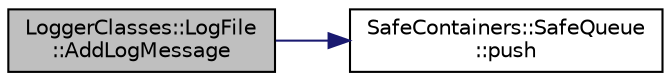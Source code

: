 digraph "LoggerClasses::LogFile::AddLogMessage"
{
 // INTERACTIVE_SVG=YES
 // LATEX_PDF_SIZE
  edge [fontname="Helvetica",fontsize="10",labelfontname="Helvetica",labelfontsize="10"];
  node [fontname="Helvetica",fontsize="10",shape=record];
  rankdir="LR";
  Node2 [label="LoggerClasses::LogFile\l::AddLogMessage",height=0.2,width=0.4,color="black", fillcolor="grey75", style="filled", fontcolor="black",tooltip="Add a log message."];
  Node2 -> Node3 [color="midnightblue",fontsize="10",style="solid",fontname="Helvetica"];
  Node3 [label="SafeContainers::SafeQueue\l::push",height=0.2,width=0.4,color="black", fillcolor="white", style="filled",URL="$d2/df2/classSafeContainers_1_1SafeQueue.html#acfc992d0de4affd870cb10e59a2a9cdf",tooltip="push"];
}
